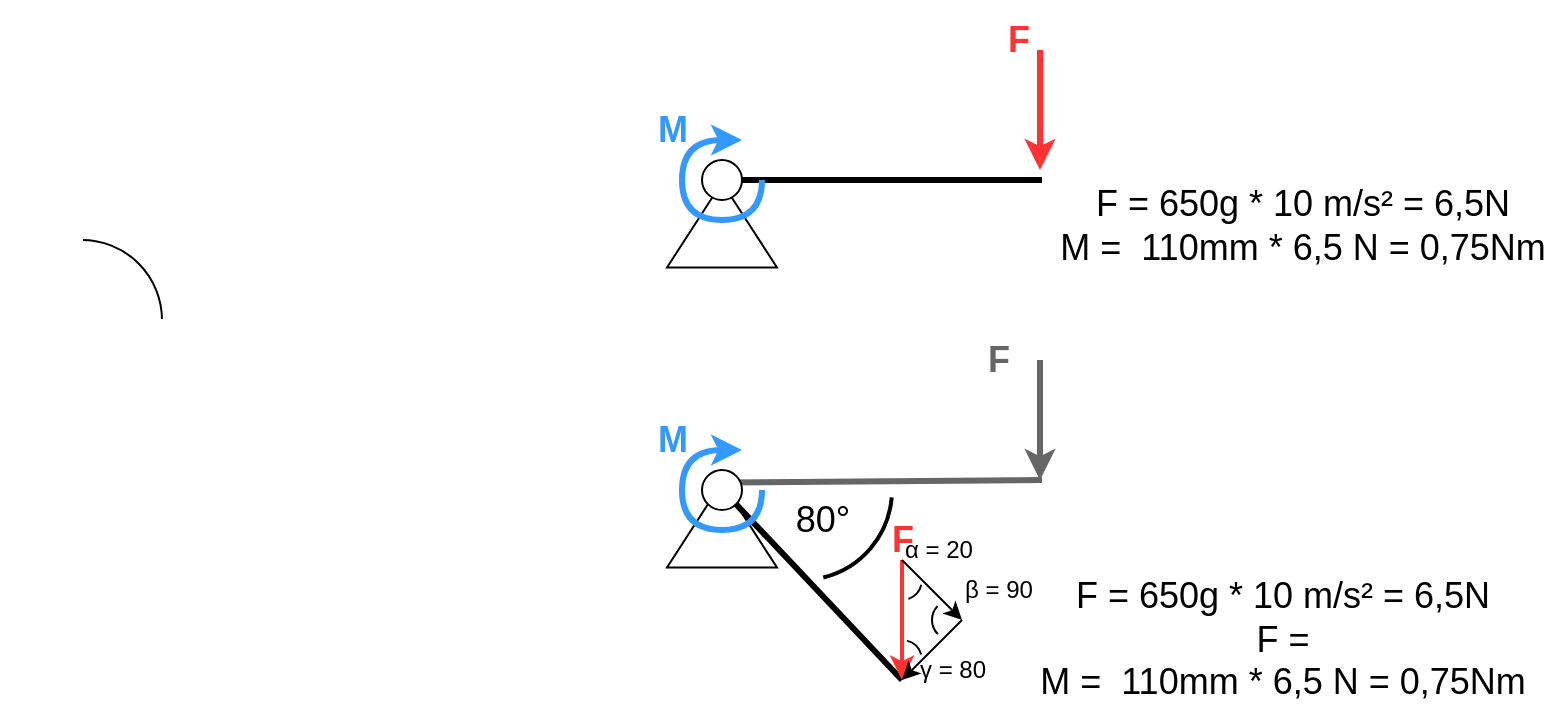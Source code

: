 <mxfile version="21.0.6" type="device"><diagram name="Page-1" id="jnXQMQnkYph5VoROFssA"><mxGraphModel dx="500" dy="256" grid="1" gridSize="10" guides="1" tooltips="1" connect="1" arrows="1" fold="1" page="1" pageScale="1" pageWidth="1169" pageHeight="827" math="0" shadow="0"><root><mxCell id="0"/><mxCell id="1" parent="0"/><mxCell id="oCsUm6SeZNhqsI_J7dH9-53" value="" style="triangle;whiteSpace=wrap;html=1;rotation=-90;" vertex="1" parent="1"><mxGeometry x="498.75" y="285" width="42.5" height="55" as="geometry"/></mxCell><mxCell id="oCsUm6SeZNhqsI_J7dH9-20" value="" style="endArrow=none;html=1;rounded=0;strokeWidth=3;startArrow=none;" edge="1" parent="1" source="oCsUm6SeZNhqsI_J7dH9-21"><mxGeometry width="50" height="50" relative="1" as="geometry"><mxPoint x="520" y="290" as="sourcePoint"/><mxPoint x="680" y="290" as="targetPoint"/></mxGeometry></mxCell><mxCell id="oCsUm6SeZNhqsI_J7dH9-22" value="" style="endArrow=none;html=1;rounded=0;strokeWidth=3;" edge="1" parent="1" target="oCsUm6SeZNhqsI_J7dH9-21"><mxGeometry width="50" height="50" relative="1" as="geometry"><mxPoint x="520" y="290" as="sourcePoint"/><mxPoint x="760" y="290" as="targetPoint"/></mxGeometry></mxCell><mxCell id="oCsUm6SeZNhqsI_J7dH9-21" value="" style="ellipse;whiteSpace=wrap;html=1;aspect=fixed;" vertex="1" parent="1"><mxGeometry x="510" y="280" width="20" height="20" as="geometry"/></mxCell><mxCell id="oCsUm6SeZNhqsI_J7dH9-25" value="" style="curved=1;endArrow=classic;html=1;rounded=0;fillColor=#dae8fc;strokeColor=#3399FF;strokeWidth=3;" edge="1" parent="1"><mxGeometry width="50" height="50" relative="1" as="geometry"><mxPoint x="540" y="290" as="sourcePoint"/><mxPoint x="530" y="270" as="targetPoint"/><Array as="points"><mxPoint x="540" y="310"/><mxPoint x="500" y="310"/><mxPoint x="500" y="270"/></Array></mxGeometry></mxCell><mxCell id="oCsUm6SeZNhqsI_J7dH9-26" value="" style="endArrow=classic;html=1;rounded=0;fillColor=#f8cecc;strokeColor=#FF3333;strokeWidth=3;" edge="1" parent="1"><mxGeometry width="50" height="50" relative="1" as="geometry"><mxPoint x="679" y="225" as="sourcePoint"/><mxPoint x="679" y="285" as="targetPoint"/><Array as="points"><mxPoint x="679" y="255"/></Array></mxGeometry></mxCell><mxCell id="oCsUm6SeZNhqsI_J7dH9-27" value="&lt;div&gt;&lt;font style=&quot;font-size: 18px;&quot;&gt;F = 650g * 10 m/s² = 6,5N&lt;/font&gt;&lt;/div&gt;&lt;div&gt;&lt;font style=&quot;font-size: 18px;&quot;&gt;M =&amp;nbsp; 110mm * 6,5 N = 0,75Nm&lt;br&gt;&lt;/font&gt;&lt;/div&gt;" style="text;html=1;align=center;verticalAlign=middle;resizable=0;points=[];autosize=1;strokeColor=none;fillColor=none;" vertex="1" parent="1"><mxGeometry x="700" y="282.5" width="220" height="60" as="geometry"/></mxCell><mxCell id="oCsUm6SeZNhqsI_J7dH9-28" value="&lt;font style=&quot;font-size: 13px;&quot; color=&quot;#3399FF&quot;&gt;&lt;font style=&quot;font-size: 14px;&quot;&gt;&lt;font style=&quot;font-size: 15px;&quot;&gt;&lt;font style=&quot;font-size: 16px;&quot;&gt;&lt;font style=&quot;font-size: 17px;&quot;&gt;&lt;font style=&quot;font-size: 18px;&quot;&gt;&lt;b&gt;M&lt;/b&gt;&lt;/font&gt;&lt;/font&gt;&lt;/font&gt;&lt;/font&gt;&lt;/font&gt;&lt;/font&gt;" style="text;html=1;align=center;verticalAlign=middle;resizable=0;points=[];autosize=1;strokeColor=none;fillColor=none;" vertex="1" parent="1"><mxGeometry x="475" y="245" width="40" height="40" as="geometry"/></mxCell><mxCell id="oCsUm6SeZNhqsI_J7dH9-29" value="&lt;font color=&quot;#FF3333&quot;&gt;&lt;b&gt;&lt;font style=&quot;font-size: 13px;&quot;&gt;&lt;font style=&quot;font-size: 14px;&quot;&gt;&lt;font style=&quot;font-size: 15px;&quot;&gt;&lt;font style=&quot;font-size: 16px;&quot;&gt;&lt;font style=&quot;font-size: 17px;&quot;&gt;&lt;font style=&quot;font-size: 18px;&quot;&gt;F&lt;/font&gt;&lt;/font&gt;&lt;/font&gt;&lt;/font&gt;&lt;/font&gt;&lt;/font&gt;&lt;/b&gt;&lt;/font&gt;" style="text;html=1;align=center;verticalAlign=middle;resizable=0;points=[];autosize=1;strokeColor=none;fillColor=none;" vertex="1" parent="1"><mxGeometry x="595" y="450" width="30" height="40" as="geometry"/></mxCell><mxCell id="oCsUm6SeZNhqsI_J7dH9-30" value="" style="triangle;whiteSpace=wrap;html=1;rotation=-90;" vertex="1" parent="1"><mxGeometry x="498.75" y="435" width="42.5" height="55" as="geometry"/></mxCell><mxCell id="oCsUm6SeZNhqsI_J7dH9-32" value="" style="endArrow=none;html=1;rounded=0;strokeWidth=3;" edge="1" parent="1" target="oCsUm6SeZNhqsI_J7dH9-33"><mxGeometry width="50" height="50" relative="1" as="geometry"><mxPoint x="520" y="445" as="sourcePoint"/><mxPoint x="760" y="445" as="targetPoint"/></mxGeometry></mxCell><mxCell id="oCsUm6SeZNhqsI_J7dH9-35" value="" style="endArrow=classic;html=1;rounded=0;fillColor=#f5f5f5;strokeColor=#666666;strokeWidth=3;" edge="1" parent="1"><mxGeometry width="50" height="50" relative="1" as="geometry"><mxPoint x="679" y="380" as="sourcePoint"/><mxPoint x="679" y="440" as="targetPoint"/><Array as="points"><mxPoint x="679" y="410"/></Array></mxGeometry></mxCell><mxCell id="oCsUm6SeZNhqsI_J7dH9-36" value="&lt;font style=&quot;font-size: 13px;&quot; color=&quot;#3399FF&quot;&gt;&lt;font style=&quot;font-size: 14px;&quot;&gt;&lt;font style=&quot;font-size: 15px;&quot;&gt;&lt;font style=&quot;font-size: 16px;&quot;&gt;&lt;font style=&quot;font-size: 17px;&quot;&gt;&lt;font style=&quot;font-size: 18px;&quot;&gt;&lt;b&gt;M&lt;/b&gt;&lt;/font&gt;&lt;/font&gt;&lt;/font&gt;&lt;/font&gt;&lt;/font&gt;&lt;/font&gt;" style="text;html=1;align=center;verticalAlign=middle;resizable=0;points=[];autosize=1;strokeColor=none;fillColor=none;" vertex="1" parent="1"><mxGeometry x="475" y="400" width="40" height="40" as="geometry"/></mxCell><mxCell id="oCsUm6SeZNhqsI_J7dH9-37" value="&lt;font color=&quot;#666666&quot;&gt;&lt;b&gt;&lt;font style=&quot;font-size: 13px;&quot;&gt;&lt;font style=&quot;font-size: 14px;&quot;&gt;&lt;font style=&quot;font-size: 15px;&quot;&gt;&lt;font style=&quot;font-size: 16px;&quot;&gt;&lt;font style=&quot;font-size: 17px;&quot;&gt;&lt;font style=&quot;font-size: 18px;&quot;&gt;F&lt;/font&gt;&lt;/font&gt;&lt;/font&gt;&lt;/font&gt;&lt;/font&gt;&lt;/font&gt;&lt;/b&gt;&lt;/font&gt;" style="text;html=1;align=center;verticalAlign=middle;resizable=0;points=[];autosize=1;strokeColor=none;fillColor=none;" vertex="1" parent="1"><mxGeometry x="643" y="360" width="30" height="40" as="geometry"/></mxCell><mxCell id="oCsUm6SeZNhqsI_J7dH9-38" value="&lt;div style=&quot;font-size: 13px;&quot;&gt;&lt;font style=&quot;font-size: 13px;&quot;&gt;&lt;font style=&quot;font-size: 14px;&quot;&gt;&lt;font style=&quot;font-size: 15px;&quot;&gt;&lt;font style=&quot;font-size: 16px;&quot;&gt;&lt;font style=&quot;font-size: 17px;&quot;&gt;&lt;font style=&quot;font-size: 18px;&quot;&gt;80°&lt;/font&gt;&lt;/font&gt;&lt;/font&gt;&lt;/font&gt;&lt;/font&gt;&lt;/font&gt;&lt;/div&gt;" style="text;html=1;align=center;verticalAlign=middle;resizable=0;points=[];autosize=1;strokeColor=none;fillColor=none;" vertex="1" parent="1"><mxGeometry x="545" y="440" width="50" height="40" as="geometry"/></mxCell><mxCell id="oCsUm6SeZNhqsI_J7dH9-43" value="" style="group" vertex="1" connectable="0" parent="1"><mxGeometry x="160" y="320" width="80" height="80" as="geometry"/></mxCell><mxCell id="oCsUm6SeZNhqsI_J7dH9-40" value="" style="ellipse;whiteSpace=wrap;html=1;aspect=fixed;shape=ellipse;perimeter=ellipsePerimeter;rounded=0;" vertex="1" parent="oCsUm6SeZNhqsI_J7dH9-43"><mxGeometry width="80" height="80" as="geometry"/></mxCell><mxCell id="oCsUm6SeZNhqsI_J7dH9-41" value="" style="rounded=0;whiteSpace=wrap;html=1;strokeColor=#FFFFFF;" vertex="1" parent="oCsUm6SeZNhqsI_J7dH9-43"><mxGeometry y="40" width="80" height="40" as="geometry"/></mxCell><mxCell id="oCsUm6SeZNhqsI_J7dH9-42" value="" style="rounded=0;whiteSpace=wrap;html=1;strokeColor=#FFFFFF;" vertex="1" parent="oCsUm6SeZNhqsI_J7dH9-43"><mxGeometry width="40" height="50" as="geometry"/></mxCell><mxCell id="oCsUm6SeZNhqsI_J7dH9-46" value="" style="verticalLabelPosition=bottom;verticalAlign=top;html=1;shape=mxgraph.basic.arc;startAngle=0.263;endAngle=0.462;strokeWidth=2;" vertex="1" parent="1"><mxGeometry x="515" y="400" width="90" height="90" as="geometry"/></mxCell><mxCell id="oCsUm6SeZNhqsI_J7dH9-47" value="" style="endArrow=none;html=1;rounded=0;strokeWidth=3;startArrow=none;exitX=1;exitY=0.5;exitDx=0;exitDy=0;fillColor=#f5f5f5;strokeColor=#666666;" edge="1" parent="1" source="oCsUm6SeZNhqsI_J7dH9-30"><mxGeometry width="50" height="50" relative="1" as="geometry"><mxPoint x="539" y="459" as="sourcePoint"/><mxPoint x="680" y="440" as="targetPoint"/></mxGeometry></mxCell><mxCell id="oCsUm6SeZNhqsI_J7dH9-51" value="" style="endArrow=none;html=1;rounded=0;strokeWidth=3;startArrow=none;exitX=1;exitY=0.5;exitDx=0;exitDy=0;" edge="1" parent="1"><mxGeometry width="50" height="50" relative="1" as="geometry"><mxPoint x="520" y="444.66" as="sourcePoint"/><mxPoint x="610" y="540" as="targetPoint"/></mxGeometry></mxCell><mxCell id="oCsUm6SeZNhqsI_J7dH9-52" value="" style="endArrow=classic;html=1;rounded=0;fillColor=#f8cecc;strokeColor=#FF3333;strokeWidth=2;" edge="1" parent="1"><mxGeometry width="50" height="50" relative="1" as="geometry"><mxPoint x="610" y="480" as="sourcePoint"/><mxPoint x="610" y="540" as="targetPoint"/><Array as="points"><mxPoint x="610" y="510"/></Array></mxGeometry></mxCell><mxCell id="oCsUm6SeZNhqsI_J7dH9-33" value="" style="ellipse;whiteSpace=wrap;html=1;aspect=fixed;" vertex="1" parent="1"><mxGeometry x="510" y="435" width="20" height="20" as="geometry"/></mxCell><mxCell id="oCsUm6SeZNhqsI_J7dH9-59" value="" style="endArrow=classic;html=1;rounded=0;" edge="1" parent="1"><mxGeometry width="50" height="50" relative="1" as="geometry"><mxPoint x="640" y="510" as="sourcePoint"/><mxPoint x="610" y="540" as="targetPoint"/></mxGeometry></mxCell><mxCell id="oCsUm6SeZNhqsI_J7dH9-60" value="" style="endArrow=classic;html=1;rounded=0;" edge="1" parent="1"><mxGeometry width="50" height="50" relative="1" as="geometry"><mxPoint x="610" y="480" as="sourcePoint"/><mxPoint x="640" y="510" as="targetPoint"/></mxGeometry></mxCell><mxCell id="oCsUm6SeZNhqsI_J7dH9-61" value="" style="verticalLabelPosition=bottom;verticalAlign=top;html=1;shape=mxgraph.basic.arc;startAngle=0.25;endAngle=0.498;strokeWidth=1;rotation=135;" vertex="1" parent="1"><mxGeometry x="625" y="500" width="20" height="20" as="geometry"/></mxCell><mxCell id="oCsUm6SeZNhqsI_J7dH9-63" value="" style="verticalLabelPosition=bottom;verticalAlign=top;html=1;shape=mxgraph.basic.arc;startAngle=0.289;endAngle=0.448;strokeWidth=1;rotation=0;" vertex="1" parent="1"><mxGeometry x="600" y="480" width="20" height="20" as="geometry"/></mxCell><mxCell id="oCsUm6SeZNhqsI_J7dH9-64" value="" style="verticalLabelPosition=bottom;verticalAlign=top;html=1;shape=mxgraph.basic.arc;startAngle=0.289;endAngle=0.455;strokeWidth=1;rotation=-90;" vertex="1" parent="1"><mxGeometry x="600" y="520" width="20" height="20" as="geometry"/></mxCell><mxCell id="oCsUm6SeZNhqsI_J7dH9-68" value="α&lt;span dir=&quot;ltr&quot; role=&quot;presentation&quot; style=&quot;left: 12.66%; top: 21.97%; font-size: calc(var(--scale-factor)*22.56px); font-family: monospace;&quot;&gt;&lt;/span&gt; = 20" style="text;html=1;align=center;verticalAlign=middle;resizable=0;points=[];autosize=1;strokeColor=none;fillColor=none;" vertex="1" parent="1"><mxGeometry x="603" y="460" width="50" height="30" as="geometry"/></mxCell><mxCell id="oCsUm6SeZNhqsI_J7dH9-69" value="β&lt;span dir=&quot;ltr&quot; role=&quot;presentation&quot; style=&quot;left: 12.66%; top: 42.55%; font-size: calc(var(--scale-factor)*22.56px); font-family: monospace;&quot;&gt;&lt;/span&gt; = 90" style="text;html=1;align=center;verticalAlign=middle;resizable=0;points=[];autosize=1;strokeColor=none;fillColor=none;" vertex="1" parent="1"><mxGeometry x="633" y="480" width="50" height="30" as="geometry"/></mxCell><mxCell id="oCsUm6SeZNhqsI_J7dH9-70" value="γ = 80" style="text;html=1;align=center;verticalAlign=middle;resizable=0;points=[];autosize=1;strokeColor=none;fillColor=none;" vertex="1" parent="1"><mxGeometry x="610" y="520" width="50" height="30" as="geometry"/></mxCell><mxCell id="oCsUm6SeZNhqsI_J7dH9-72" value="&lt;font color=&quot;#FF3333&quot;&gt;&lt;b&gt;&lt;font style=&quot;font-size: 13px;&quot;&gt;&lt;font style=&quot;font-size: 14px;&quot;&gt;&lt;font style=&quot;font-size: 15px;&quot;&gt;&lt;font style=&quot;font-size: 16px;&quot;&gt;&lt;font style=&quot;font-size: 17px;&quot;&gt;&lt;font style=&quot;font-size: 18px;&quot;&gt;F&lt;/font&gt;&lt;/font&gt;&lt;/font&gt;&lt;/font&gt;&lt;/font&gt;&lt;/font&gt;&lt;/b&gt;&lt;/font&gt;" style="text;html=1;align=center;verticalAlign=middle;resizable=0;points=[];autosize=1;strokeColor=none;fillColor=none;" vertex="1" parent="1"><mxGeometry x="653" y="200" width="30" height="40" as="geometry"/></mxCell><mxCell id="oCsUm6SeZNhqsI_J7dH9-34" value="" style="curved=1;endArrow=classic;html=1;rounded=0;fillColor=#dae8fc;strokeColor=#3399FF;strokeWidth=3;" edge="1" parent="1"><mxGeometry width="50" height="50" relative="1" as="geometry"><mxPoint x="540" y="445" as="sourcePoint"/><mxPoint x="530" y="425" as="targetPoint"/><Array as="points"><mxPoint x="540" y="465"/><mxPoint x="500" y="465"/><mxPoint x="500" y="425"/></Array></mxGeometry></mxCell><mxCell id="oCsUm6SeZNhqsI_J7dH9-73" value="&lt;div&gt;&lt;font style=&quot;font-size: 18px;&quot;&gt;F = 650g * 10 m/s² = 6,5N&lt;/font&gt;&lt;/div&gt;&lt;div&gt;&lt;font style=&quot;font-size: 18px;&quot;&gt;F = &lt;br&gt;&lt;/font&gt;&lt;/div&gt;&lt;div&gt;&lt;font style=&quot;font-size: 18px;&quot;&gt;M =&amp;nbsp; 110mm * 6,5 N = 0,75Nm&lt;br&gt;&lt;/font&gt;&lt;/div&gt;" style="text;html=1;align=center;verticalAlign=middle;resizable=0;points=[];autosize=1;strokeColor=none;fillColor=none;" vertex="1" parent="1"><mxGeometry x="690" y="480" width="220" height="80" as="geometry"/></mxCell></root></mxGraphModel></diagram></mxfile>